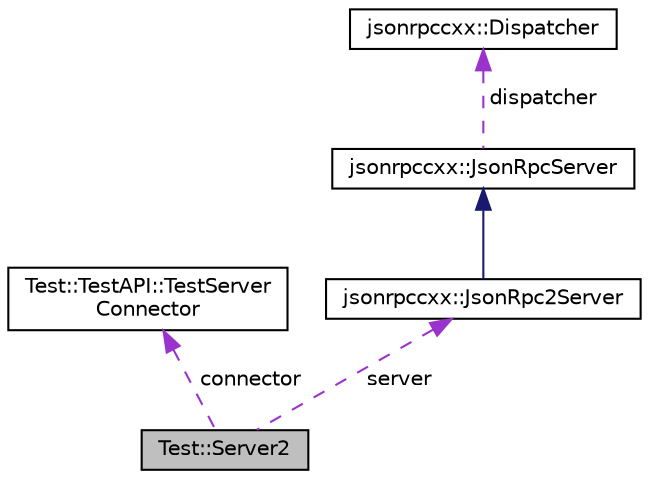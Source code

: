 digraph "Test::Server2"
{
  edge [fontname="Helvetica",fontsize="10",labelfontname="Helvetica",labelfontsize="10"];
  node [fontname="Helvetica",fontsize="10",shape=record];
  Node1 [label="Test::Server2",height=0.2,width=0.4,color="black", fillcolor="grey75", style="filled", fontcolor="black"];
  Node2 -> Node1 [dir="back",color="darkorchid3",fontsize="10",style="dashed",label=" connector" ,fontname="Helvetica"];
  Node2 [label="Test::TestAPI::TestServer\lConnector",height=0.2,width=0.4,color="black", fillcolor="white", style="filled",URL="$classTest_1_1TestAPI_1_1TestServerConnector.html"];
  Node3 -> Node1 [dir="back",color="darkorchid3",fontsize="10",style="dashed",label=" server" ,fontname="Helvetica"];
  Node3 [label="jsonrpccxx::JsonRpc2Server",height=0.2,width=0.4,color="black", fillcolor="white", style="filled",URL="$classjsonrpccxx_1_1JsonRpc2Server.html"];
  Node4 -> Node3 [dir="back",color="midnightblue",fontsize="10",style="solid",fontname="Helvetica"];
  Node4 [label="jsonrpccxx::JsonRpcServer",height=0.2,width=0.4,color="black", fillcolor="white", style="filled",URL="$classjsonrpccxx_1_1JsonRpcServer.html"];
  Node5 -> Node4 [dir="back",color="darkorchid3",fontsize="10",style="dashed",label=" dispatcher" ,fontname="Helvetica"];
  Node5 [label="jsonrpccxx::Dispatcher",height=0.2,width=0.4,color="black", fillcolor="white", style="filled",URL="$classjsonrpccxx_1_1Dispatcher.html"];
}
